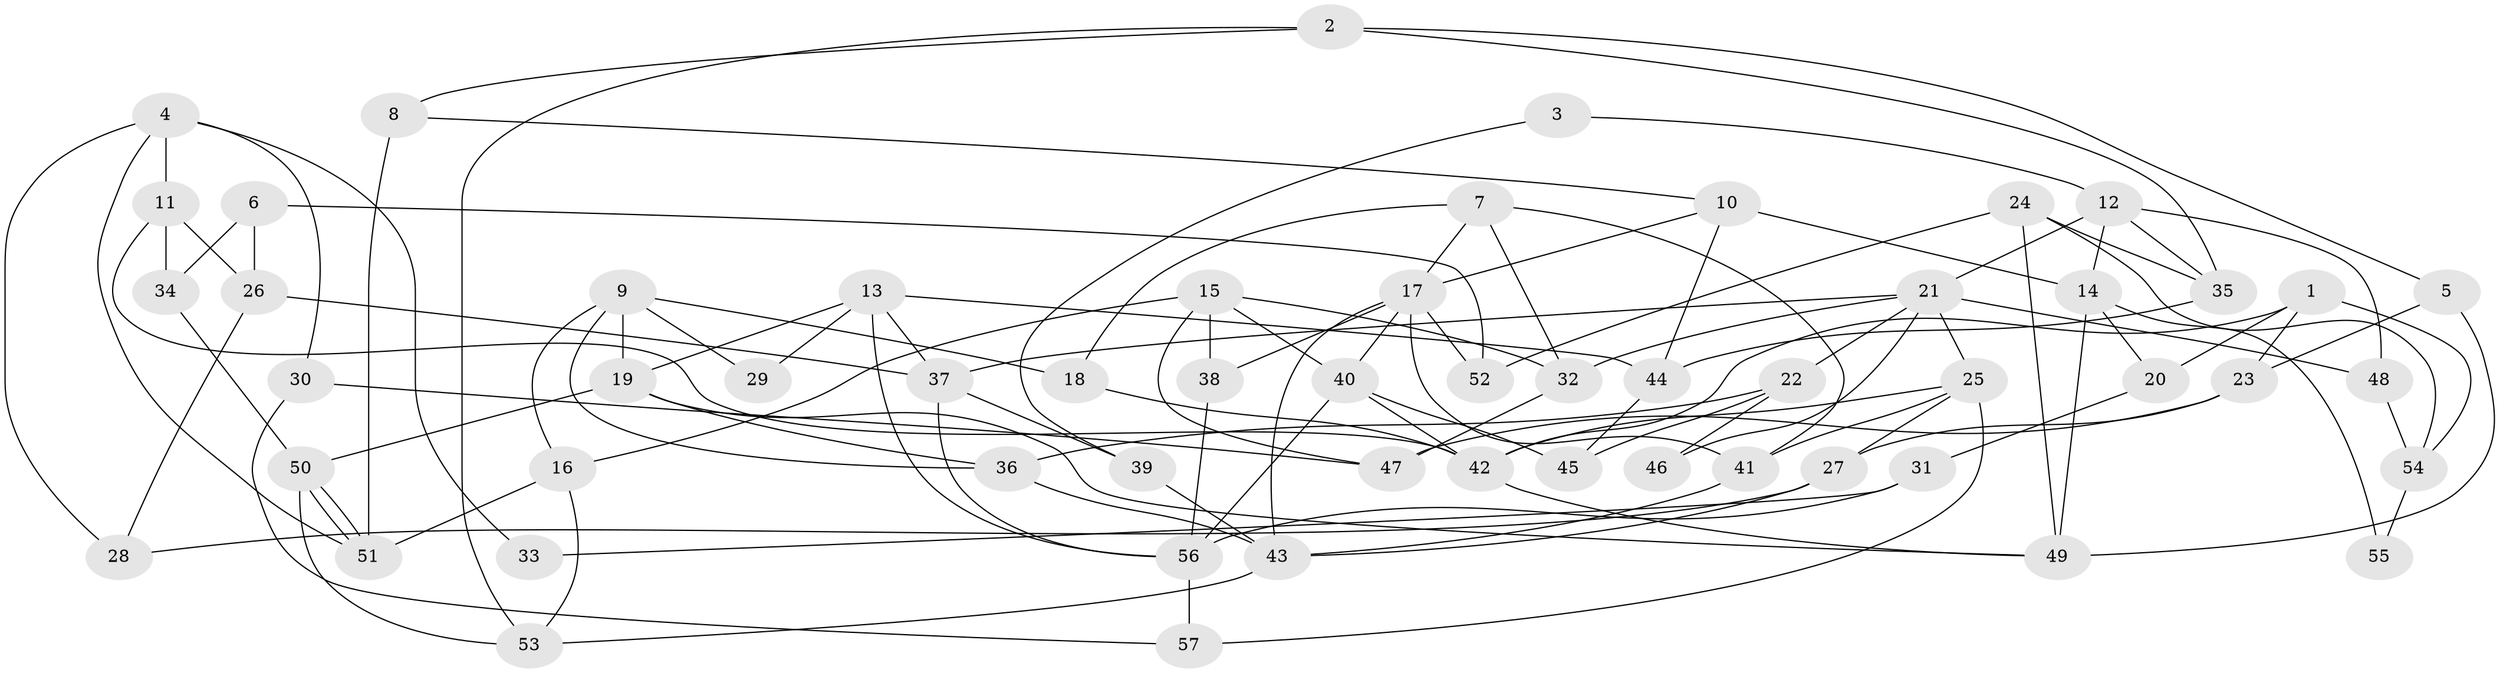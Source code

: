 // Generated by graph-tools (version 1.1) at 2025/36/03/09/25 02:36:27]
// undirected, 57 vertices, 114 edges
graph export_dot {
graph [start="1"]
  node [color=gray90,style=filled];
  1;
  2;
  3;
  4;
  5;
  6;
  7;
  8;
  9;
  10;
  11;
  12;
  13;
  14;
  15;
  16;
  17;
  18;
  19;
  20;
  21;
  22;
  23;
  24;
  25;
  26;
  27;
  28;
  29;
  30;
  31;
  32;
  33;
  34;
  35;
  36;
  37;
  38;
  39;
  40;
  41;
  42;
  43;
  44;
  45;
  46;
  47;
  48;
  49;
  50;
  51;
  52;
  53;
  54;
  55;
  56;
  57;
  1 -- 54;
  1 -- 42;
  1 -- 20;
  1 -- 23;
  2 -- 8;
  2 -- 53;
  2 -- 5;
  2 -- 35;
  3 -- 12;
  3 -- 39;
  4 -- 30;
  4 -- 28;
  4 -- 11;
  4 -- 33;
  4 -- 51;
  5 -- 49;
  5 -- 23;
  6 -- 26;
  6 -- 34;
  6 -- 52;
  7 -- 41;
  7 -- 17;
  7 -- 18;
  7 -- 32;
  8 -- 10;
  8 -- 51;
  9 -- 19;
  9 -- 18;
  9 -- 16;
  9 -- 29;
  9 -- 36;
  10 -- 17;
  10 -- 14;
  10 -- 44;
  11 -- 42;
  11 -- 26;
  11 -- 34;
  12 -- 21;
  12 -- 35;
  12 -- 14;
  12 -- 48;
  13 -- 19;
  13 -- 44;
  13 -- 29;
  13 -- 37;
  13 -- 56;
  14 -- 49;
  14 -- 20;
  14 -- 55;
  15 -- 47;
  15 -- 16;
  15 -- 32;
  15 -- 38;
  15 -- 40;
  16 -- 51;
  16 -- 53;
  17 -- 52;
  17 -- 40;
  17 -- 38;
  17 -- 41;
  17 -- 43;
  18 -- 42;
  19 -- 36;
  19 -- 50;
  19 -- 49;
  20 -- 31;
  21 -- 32;
  21 -- 37;
  21 -- 22;
  21 -- 25;
  21 -- 46;
  21 -- 48;
  22 -- 36;
  22 -- 45;
  22 -- 46;
  23 -- 27;
  23 -- 47;
  24 -- 49;
  24 -- 35;
  24 -- 52;
  24 -- 54;
  25 -- 27;
  25 -- 41;
  25 -- 42;
  25 -- 57;
  26 -- 37;
  26 -- 28;
  27 -- 43;
  27 -- 28;
  30 -- 57;
  30 -- 47;
  31 -- 56;
  31 -- 33;
  32 -- 47;
  34 -- 50;
  35 -- 44;
  36 -- 43;
  37 -- 56;
  37 -- 39;
  38 -- 56;
  39 -- 43;
  40 -- 56;
  40 -- 42;
  40 -- 45;
  41 -- 43;
  42 -- 49;
  43 -- 53;
  44 -- 45;
  48 -- 54;
  50 -- 51;
  50 -- 51;
  50 -- 53;
  54 -- 55;
  56 -- 57;
}
